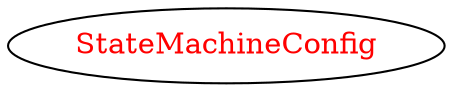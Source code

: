 digraph dependencyGraph {
 concentrate=true;
 ranksep="2.0";
 rankdir="LR"; 
 splines="ortho";
"StateMachineConfig" [fontcolor="red"];
}